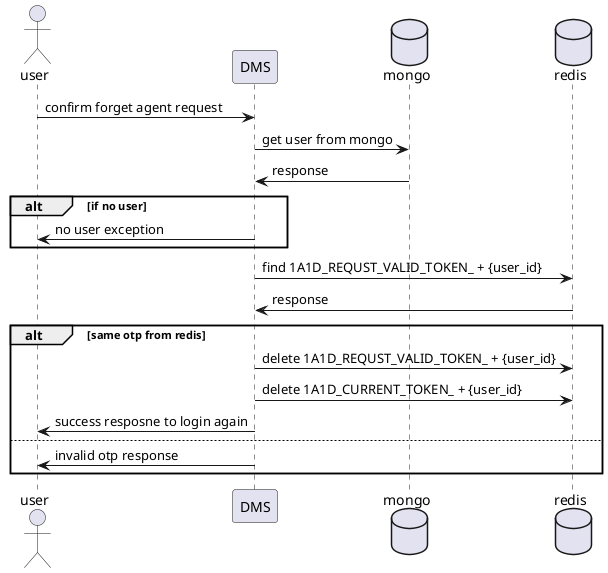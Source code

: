 @startuml confirm to request for new device

actor user
participant DMS
database mongo
database redis

user -> DMS: confirm forget agent request
DMS -> mongo: get user from mongo
mongo -> DMS: response
alt if no user
    DMS -> user: no user exception
end
DMS -> redis: find 1A1D_REQUST_VALID_TOKEN_ + {user_id}
redis -> DMS: response
alt same otp from redis
    DMS -> redis: delete 1A1D_REQUST_VALID_TOKEN_ + {user_id}
    DMS -> redis: delete 1A1D_CURRENT_TOKEN_ + {user_id}
    DMS -> user: success resposne to login again
else
    DMS -> user: invalid otp response
end

@enduml
